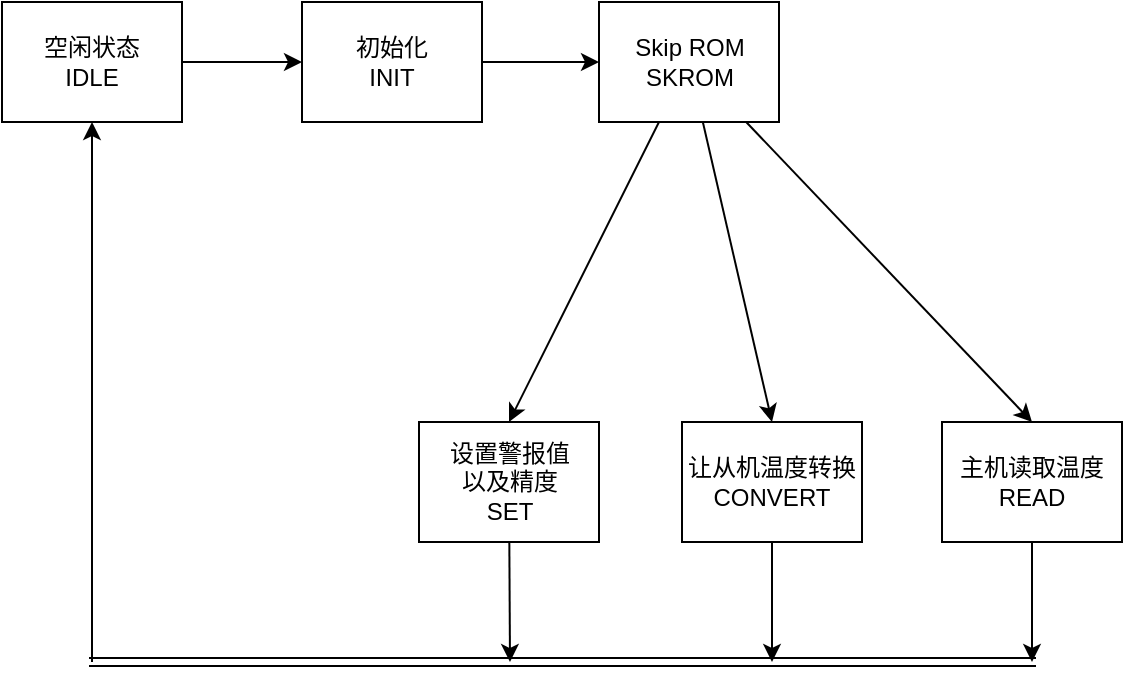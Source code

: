 <mxfile>
    <diagram id="2WjNvECJZfn4XYudvegH" name="第 1 页">
        <mxGraphModel dx="708" dy="575" grid="1" gridSize="10" guides="1" tooltips="1" connect="1" arrows="1" fold="1" page="1" pageScale="1" pageWidth="827" pageHeight="1169" background="none" math="0" shadow="0">
            <root>
                <mxCell id="0"/>
                <mxCell id="1" parent="0"/>
                <mxCell id="5" style="edgeStyle=none;html=1;entryX=0;entryY=0.5;entryDx=0;entryDy=0;" parent="1" source="2" target="4" edge="1">
                    <mxGeometry relative="1" as="geometry"/>
                </mxCell>
                <mxCell id="2" value="空闲状态&lt;br&gt;IDLE" style="rounded=0;whiteSpace=wrap;html=1;" parent="1" vertex="1">
                    <mxGeometry x="210" y="110" width="90" height="60" as="geometry"/>
                </mxCell>
                <mxCell id="10" style="edgeStyle=none;html=1;entryX=0;entryY=0.5;entryDx=0;entryDy=0;" parent="1" source="4" target="8" edge="1">
                    <mxGeometry relative="1" as="geometry"/>
                </mxCell>
                <mxCell id="4" value="初始化&lt;br&gt;INIT" style="rounded=0;whiteSpace=wrap;html=1;" parent="1" vertex="1">
                    <mxGeometry x="360" y="110" width="90" height="60" as="geometry"/>
                </mxCell>
                <mxCell id="15" style="edgeStyle=none;html=1;entryX=0.5;entryY=0;entryDx=0;entryDy=0;" parent="1" source="8" target="9" edge="1">
                    <mxGeometry relative="1" as="geometry"/>
                </mxCell>
                <mxCell id="17" style="edgeStyle=none;html=1;entryX=0.5;entryY=0;entryDx=0;entryDy=0;" parent="1" source="8" edge="1">
                    <mxGeometry relative="1" as="geometry">
                        <mxPoint x="595" y="320" as="targetPoint"/>
                    </mxGeometry>
                </mxCell>
                <mxCell id="20" style="edgeStyle=none;html=1;entryX=0.5;entryY=0;entryDx=0;entryDy=0;" parent="1" source="8" target="18" edge="1">
                    <mxGeometry relative="1" as="geometry"/>
                </mxCell>
                <mxCell id="8" value="Skip ROM&lt;br&gt;SKROM" style="rounded=0;whiteSpace=wrap;html=1;" parent="1" vertex="1">
                    <mxGeometry x="508.5" y="110" width="90" height="60" as="geometry"/>
                </mxCell>
                <mxCell id="22" style="edgeStyle=none;html=1;" parent="1" source="9" edge="1">
                    <mxGeometry relative="1" as="geometry">
                        <mxPoint x="464" y="440" as="targetPoint"/>
                    </mxGeometry>
                </mxCell>
                <mxCell id="9" value="设置警报值&lt;br&gt;以及精度&lt;br&gt;SET" style="rounded=0;whiteSpace=wrap;html=1;" parent="1" vertex="1">
                    <mxGeometry x="418.5" y="320" width="90" height="60" as="geometry"/>
                </mxCell>
                <mxCell id="24" style="edgeStyle=none;html=1;" parent="1" edge="1">
                    <mxGeometry relative="1" as="geometry">
                        <mxPoint x="595" y="440" as="targetPoint"/>
                        <mxPoint x="595" y="380" as="sourcePoint"/>
                    </mxGeometry>
                </mxCell>
                <mxCell id="25" style="edgeStyle=none;html=1;" parent="1" source="18" edge="1">
                    <mxGeometry relative="1" as="geometry">
                        <mxPoint x="725" y="440" as="targetPoint"/>
                    </mxGeometry>
                </mxCell>
                <mxCell id="18" value="主机读取温度&lt;br&gt;READ" style="rounded=0;whiteSpace=wrap;html=1;" parent="1" vertex="1">
                    <mxGeometry x="680" y="320" width="90" height="60" as="geometry"/>
                </mxCell>
                <mxCell id="27" value="" style="endArrow=none;html=1;shape=link;" parent="1" edge="1">
                    <mxGeometry width="50" height="50" relative="1" as="geometry">
                        <mxPoint x="253.5" y="440" as="sourcePoint"/>
                        <mxPoint x="727" y="440" as="targetPoint"/>
                    </mxGeometry>
                </mxCell>
                <mxCell id="28" value="" style="endArrow=classic;html=1;entryX=0.5;entryY=1;entryDx=0;entryDy=0;startArrow=none;startFill=0;endFill=1;" parent="1" target="2" edge="1">
                    <mxGeometry width="50" height="50" relative="1" as="geometry">
                        <mxPoint x="255" y="440" as="sourcePoint"/>
                        <mxPoint x="610" y="180" as="targetPoint"/>
                    </mxGeometry>
                </mxCell>
                <mxCell id="31" value="让从机温度转换&lt;br&gt;CONVERT" style="rounded=0;whiteSpace=wrap;html=1;" parent="1" vertex="1">
                    <mxGeometry x="550" y="320" width="90" height="60" as="geometry"/>
                </mxCell>
            </root>
        </mxGraphModel>
    </diagram>
</mxfile>
